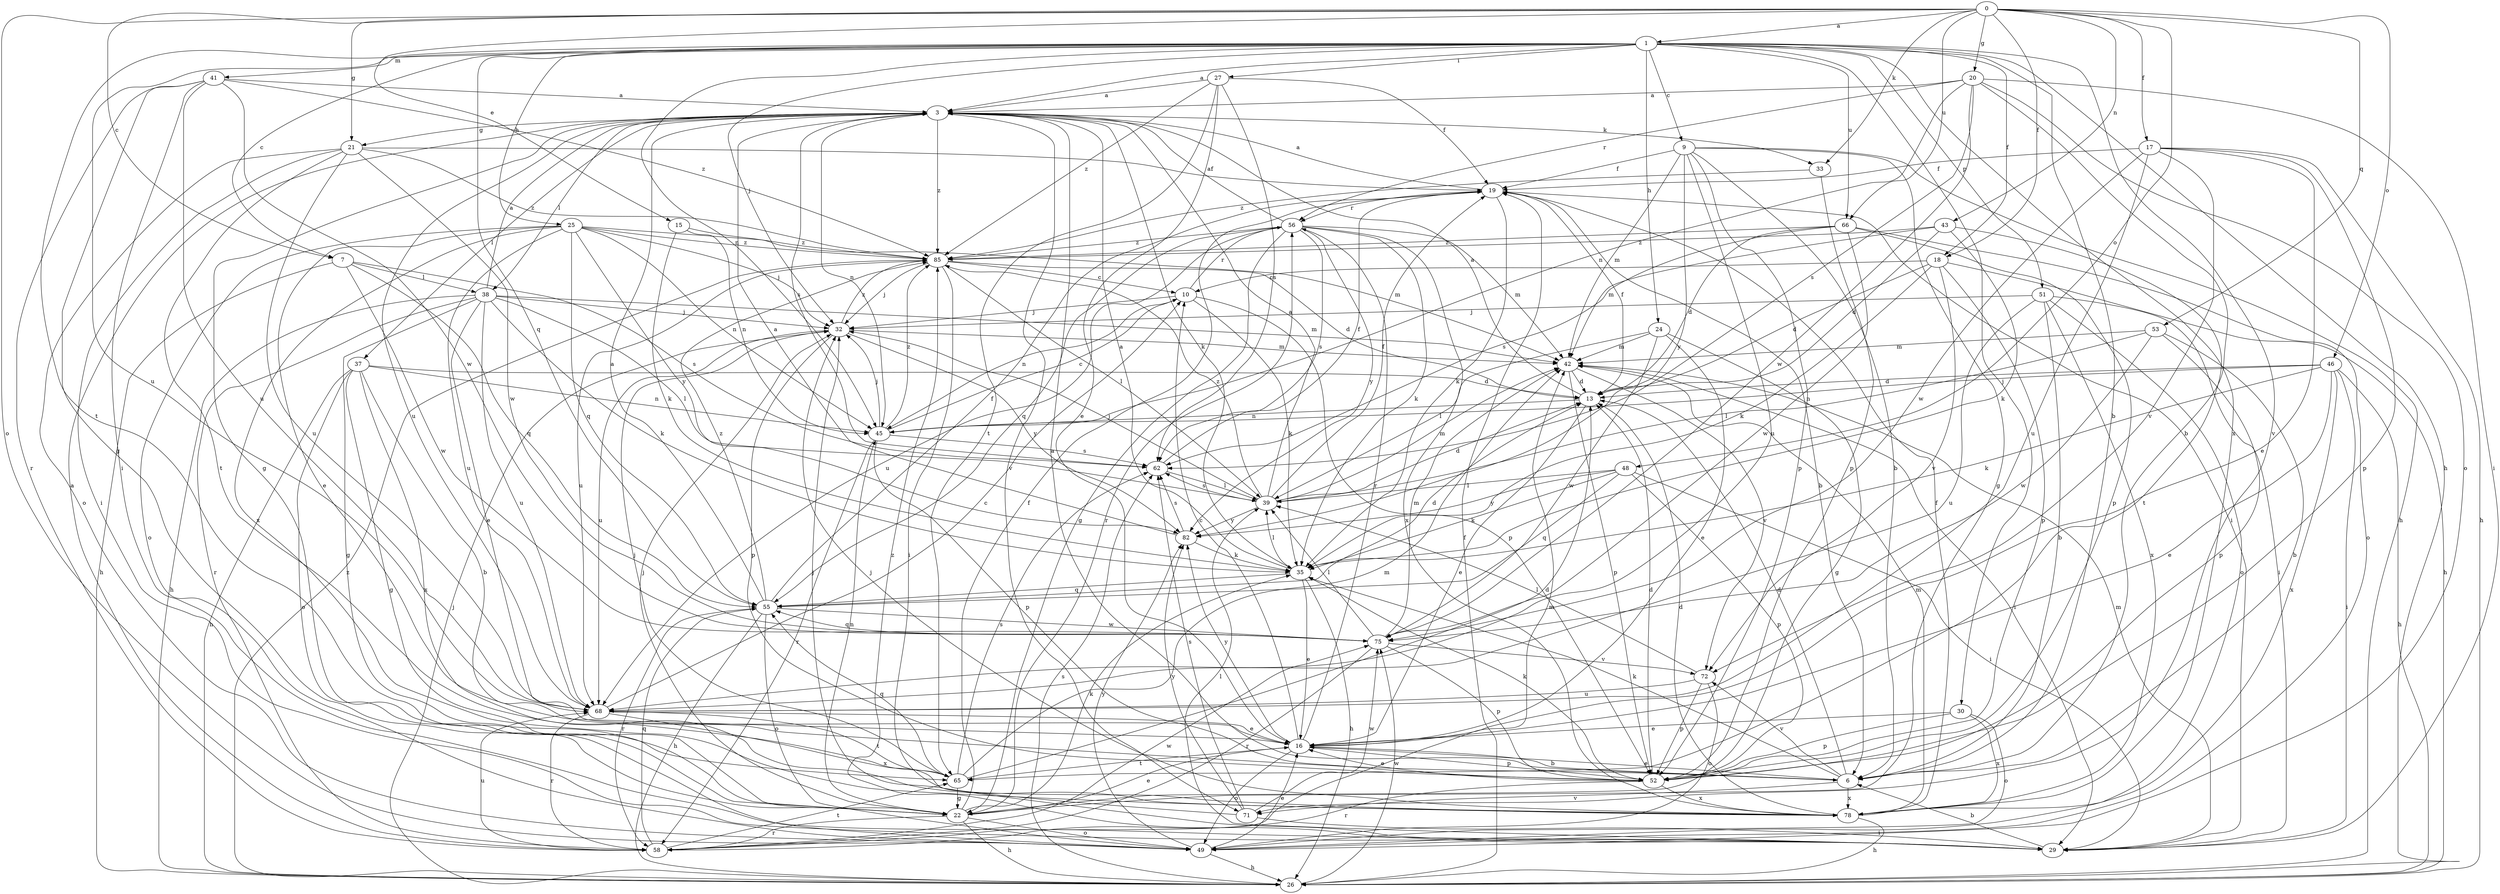 strict digraph  {
0;
1;
3;
6;
7;
9;
10;
13;
15;
16;
17;
18;
19;
20;
21;
22;
24;
25;
26;
27;
29;
30;
32;
33;
35;
37;
38;
39;
41;
42;
43;
45;
46;
48;
49;
51;
52;
53;
55;
56;
58;
62;
65;
66;
68;
71;
72;
75;
78;
82;
85;
0 -> 1  [label=a];
0 -> 7  [label=c];
0 -> 15  [label=e];
0 -> 17  [label=f];
0 -> 18  [label=f];
0 -> 20  [label=g];
0 -> 21  [label=g];
0 -> 33  [label=k];
0 -> 43  [label=n];
0 -> 46  [label=o];
0 -> 48  [label=o];
0 -> 49  [label=o];
0 -> 53  [label=q];
0 -> 66  [label=u];
1 -> 3  [label=a];
1 -> 6  [label=b];
1 -> 7  [label=c];
1 -> 9  [label=c];
1 -> 18  [label=f];
1 -> 24  [label=h];
1 -> 25  [label=h];
1 -> 26  [label=h];
1 -> 27  [label=i];
1 -> 30  [label=j];
1 -> 32  [label=j];
1 -> 41  [label=m];
1 -> 45  [label=n];
1 -> 51  [label=p];
1 -> 55  [label=q];
1 -> 65  [label=t];
1 -> 66  [label=u];
1 -> 68  [label=u];
1 -> 71  [label=v];
1 -> 78  [label=x];
3 -> 21  [label=g];
3 -> 22  [label=g];
3 -> 33  [label=k];
3 -> 35  [label=k];
3 -> 37  [label=l];
3 -> 38  [label=l];
3 -> 45  [label=n];
3 -> 62  [label=s];
3 -> 68  [label=u];
3 -> 71  [label=v];
3 -> 85  [label=z];
6 -> 3  [label=a];
6 -> 13  [label=d];
6 -> 16  [label=e];
6 -> 35  [label=k];
6 -> 71  [label=v];
6 -> 72  [label=v];
6 -> 78  [label=x];
7 -> 26  [label=h];
7 -> 38  [label=l];
7 -> 55  [label=q];
7 -> 62  [label=s];
7 -> 75  [label=w];
9 -> 6  [label=b];
9 -> 19  [label=f];
9 -> 22  [label=g];
9 -> 26  [label=h];
9 -> 42  [label=m];
9 -> 52  [label=p];
9 -> 68  [label=u];
9 -> 82  [label=y];
10 -> 32  [label=j];
10 -> 35  [label=k];
10 -> 45  [label=n];
10 -> 52  [label=p];
10 -> 56  [label=r];
13 -> 3  [label=a];
13 -> 16  [label=e];
13 -> 19  [label=f];
13 -> 45  [label=n];
15 -> 35  [label=k];
15 -> 45  [label=n];
15 -> 85  [label=z];
16 -> 6  [label=b];
16 -> 10  [label=c];
16 -> 49  [label=o];
16 -> 52  [label=p];
16 -> 56  [label=r];
16 -> 65  [label=t];
16 -> 82  [label=y];
17 -> 16  [label=e];
17 -> 19  [label=f];
17 -> 26  [label=h];
17 -> 52  [label=p];
17 -> 68  [label=u];
17 -> 72  [label=v];
17 -> 75  [label=w];
18 -> 10  [label=c];
18 -> 13  [label=d];
18 -> 26  [label=h];
18 -> 35  [label=k];
18 -> 52  [label=p];
18 -> 72  [label=v];
19 -> 3  [label=a];
19 -> 6  [label=b];
19 -> 29  [label=i];
19 -> 35  [label=k];
19 -> 56  [label=r];
20 -> 3  [label=a];
20 -> 6  [label=b];
20 -> 29  [label=i];
20 -> 45  [label=n];
20 -> 49  [label=o];
20 -> 56  [label=r];
20 -> 62  [label=s];
20 -> 75  [label=w];
21 -> 19  [label=f];
21 -> 29  [label=i];
21 -> 49  [label=o];
21 -> 65  [label=t];
21 -> 68  [label=u];
21 -> 75  [label=w];
21 -> 85  [label=z];
22 -> 16  [label=e];
22 -> 19  [label=f];
22 -> 26  [label=h];
22 -> 32  [label=j];
22 -> 35  [label=k];
22 -> 45  [label=n];
22 -> 49  [label=o];
22 -> 56  [label=r];
22 -> 58  [label=r];
24 -> 16  [label=e];
24 -> 22  [label=g];
24 -> 39  [label=l];
24 -> 42  [label=m];
24 -> 75  [label=w];
25 -> 16  [label=e];
25 -> 32  [label=j];
25 -> 42  [label=m];
25 -> 45  [label=n];
25 -> 49  [label=o];
25 -> 55  [label=q];
25 -> 68  [label=u];
25 -> 78  [label=x];
25 -> 82  [label=y];
25 -> 85  [label=z];
26 -> 19  [label=f];
26 -> 32  [label=j];
26 -> 62  [label=s];
26 -> 75  [label=w];
26 -> 85  [label=z];
27 -> 3  [label=a];
27 -> 16  [label=e];
27 -> 19  [label=f];
27 -> 62  [label=s];
27 -> 65  [label=t];
27 -> 85  [label=z];
29 -> 6  [label=b];
29 -> 39  [label=l];
29 -> 42  [label=m];
29 -> 85  [label=z];
30 -> 16  [label=e];
30 -> 49  [label=o];
30 -> 52  [label=p];
30 -> 78  [label=x];
32 -> 42  [label=m];
32 -> 52  [label=p];
32 -> 68  [label=u];
32 -> 82  [label=y];
32 -> 85  [label=z];
33 -> 52  [label=p];
33 -> 85  [label=z];
35 -> 3  [label=a];
35 -> 16  [label=e];
35 -> 26  [label=h];
35 -> 39  [label=l];
35 -> 55  [label=q];
37 -> 6  [label=b];
37 -> 13  [label=d];
37 -> 22  [label=g];
37 -> 26  [label=h];
37 -> 45  [label=n];
37 -> 49  [label=o];
37 -> 78  [label=x];
38 -> 3  [label=a];
38 -> 16  [label=e];
38 -> 22  [label=g];
38 -> 26  [label=h];
38 -> 32  [label=j];
38 -> 35  [label=k];
38 -> 39  [label=l];
38 -> 42  [label=m];
38 -> 58  [label=r];
38 -> 68  [label=u];
39 -> 3  [label=a];
39 -> 13  [label=d];
39 -> 19  [label=f];
39 -> 32  [label=j];
39 -> 42  [label=m];
39 -> 62  [label=s];
39 -> 82  [label=y];
39 -> 85  [label=z];
41 -> 3  [label=a];
41 -> 22  [label=g];
41 -> 29  [label=i];
41 -> 58  [label=r];
41 -> 68  [label=u];
41 -> 75  [label=w];
41 -> 85  [label=z];
42 -> 13  [label=d];
42 -> 29  [label=i];
42 -> 52  [label=p];
42 -> 72  [label=v];
43 -> 13  [label=d];
43 -> 35  [label=k];
43 -> 42  [label=m];
43 -> 65  [label=t];
43 -> 85  [label=z];
45 -> 10  [label=c];
45 -> 32  [label=j];
45 -> 52  [label=p];
45 -> 58  [label=r];
45 -> 62  [label=s];
45 -> 85  [label=z];
46 -> 13  [label=d];
46 -> 16  [label=e];
46 -> 26  [label=h];
46 -> 29  [label=i];
46 -> 35  [label=k];
46 -> 45  [label=n];
46 -> 78  [label=x];
48 -> 29  [label=i];
48 -> 35  [label=k];
48 -> 39  [label=l];
48 -> 52  [label=p];
48 -> 55  [label=q];
48 -> 82  [label=y];
49 -> 16  [label=e];
49 -> 26  [label=h];
49 -> 82  [label=y];
51 -> 6  [label=b];
51 -> 29  [label=i];
51 -> 32  [label=j];
51 -> 49  [label=o];
51 -> 68  [label=u];
51 -> 78  [label=x];
52 -> 13  [label=d];
52 -> 16  [label=e];
52 -> 35  [label=k];
52 -> 58  [label=r];
52 -> 78  [label=x];
53 -> 6  [label=b];
53 -> 39  [label=l];
53 -> 42  [label=m];
53 -> 52  [label=p];
53 -> 75  [label=w];
55 -> 3  [label=a];
55 -> 13  [label=d];
55 -> 19  [label=f];
55 -> 26  [label=h];
55 -> 49  [label=o];
55 -> 58  [label=r];
55 -> 75  [label=w];
55 -> 85  [label=z];
56 -> 3  [label=a];
56 -> 22  [label=g];
56 -> 35  [label=k];
56 -> 42  [label=m];
56 -> 55  [label=q];
56 -> 62  [label=s];
56 -> 68  [label=u];
56 -> 78  [label=x];
56 -> 82  [label=y];
56 -> 85  [label=z];
58 -> 3  [label=a];
58 -> 42  [label=m];
58 -> 55  [label=q];
58 -> 65  [label=t];
58 -> 68  [label=u];
58 -> 75  [label=w];
62 -> 19  [label=f];
62 -> 39  [label=l];
65 -> 13  [label=d];
65 -> 22  [label=g];
65 -> 32  [label=j];
65 -> 42  [label=m];
65 -> 55  [label=q];
65 -> 62  [label=s];
66 -> 13  [label=d];
66 -> 49  [label=o];
66 -> 52  [label=p];
66 -> 62  [label=s];
66 -> 75  [label=w];
66 -> 85  [label=z];
68 -> 10  [label=c];
68 -> 16  [label=e];
68 -> 58  [label=r];
68 -> 65  [label=t];
68 -> 78  [label=x];
71 -> 29  [label=i];
71 -> 32  [label=j];
71 -> 62  [label=s];
71 -> 75  [label=w];
71 -> 82  [label=y];
72 -> 39  [label=l];
72 -> 49  [label=o];
72 -> 52  [label=p];
72 -> 68  [label=u];
75 -> 39  [label=l];
75 -> 42  [label=m];
75 -> 52  [label=p];
75 -> 55  [label=q];
75 -> 58  [label=r];
75 -> 72  [label=v];
78 -> 13  [label=d];
78 -> 19  [label=f];
78 -> 26  [label=h];
78 -> 32  [label=j];
78 -> 42  [label=m];
82 -> 3  [label=a];
82 -> 35  [label=k];
82 -> 62  [label=s];
85 -> 10  [label=c];
85 -> 13  [label=d];
85 -> 29  [label=i];
85 -> 32  [label=j];
85 -> 39  [label=l];
85 -> 68  [label=u];
}
